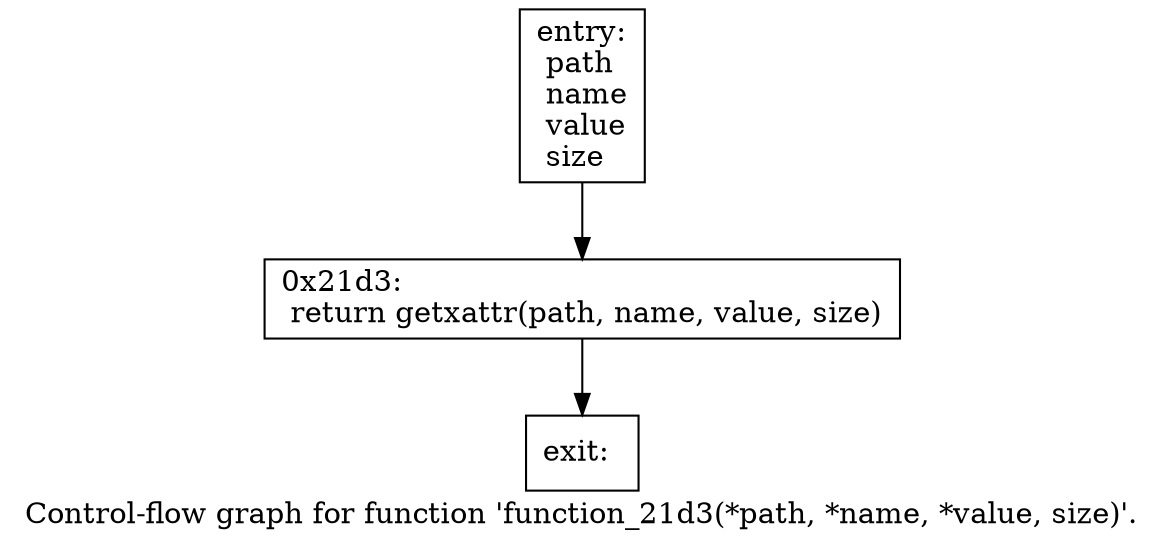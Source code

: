 digraph "Control-flow graph for function 'function_21d3(*path, *name, *value, size)'." {
  label="Control-flow graph for function 'function_21d3(*path, *name, *value, size)'.";
  node [shape=record];

  Node07C7CBE0 [label="{entry:\l  path\l  name\l  value\l  size\l}"];
  Node07C7CBE0 -> Node07C7CFD0;
  Node07C7CFD0 [label="{0x21d3:\l  return getxattr(path, name, value, size)\l}"];
  Node07C7CFD0 -> Node07C7D2E8;
  Node07C7D2E8 [label="{exit:\l}"];

}
